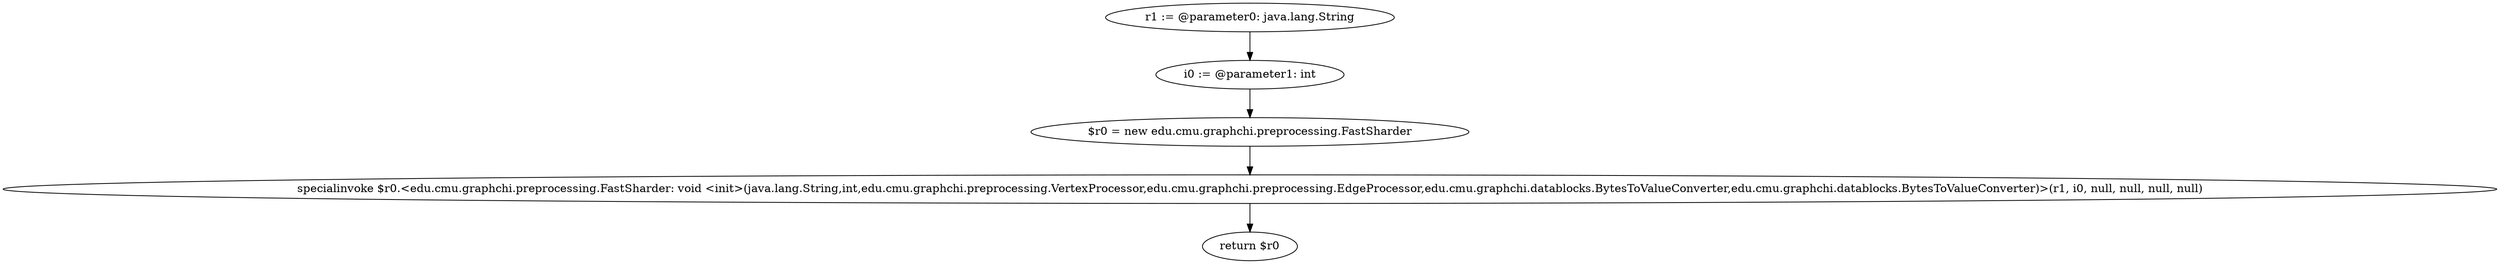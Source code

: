 digraph "unitGraph" {
    "r1 := @parameter0: java.lang.String"
    "i0 := @parameter1: int"
    "$r0 = new edu.cmu.graphchi.preprocessing.FastSharder"
    "specialinvoke $r0.<edu.cmu.graphchi.preprocessing.FastSharder: void <init>(java.lang.String,int,edu.cmu.graphchi.preprocessing.VertexProcessor,edu.cmu.graphchi.preprocessing.EdgeProcessor,edu.cmu.graphchi.datablocks.BytesToValueConverter,edu.cmu.graphchi.datablocks.BytesToValueConverter)>(r1, i0, null, null, null, null)"
    "return $r0"
    "r1 := @parameter0: java.lang.String"->"i0 := @parameter1: int";
    "i0 := @parameter1: int"->"$r0 = new edu.cmu.graphchi.preprocessing.FastSharder";
    "$r0 = new edu.cmu.graphchi.preprocessing.FastSharder"->"specialinvoke $r0.<edu.cmu.graphchi.preprocessing.FastSharder: void <init>(java.lang.String,int,edu.cmu.graphchi.preprocessing.VertexProcessor,edu.cmu.graphchi.preprocessing.EdgeProcessor,edu.cmu.graphchi.datablocks.BytesToValueConverter,edu.cmu.graphchi.datablocks.BytesToValueConverter)>(r1, i0, null, null, null, null)";
    "specialinvoke $r0.<edu.cmu.graphchi.preprocessing.FastSharder: void <init>(java.lang.String,int,edu.cmu.graphchi.preprocessing.VertexProcessor,edu.cmu.graphchi.preprocessing.EdgeProcessor,edu.cmu.graphchi.datablocks.BytesToValueConverter,edu.cmu.graphchi.datablocks.BytesToValueConverter)>(r1, i0, null, null, null, null)"->"return $r0";
}
